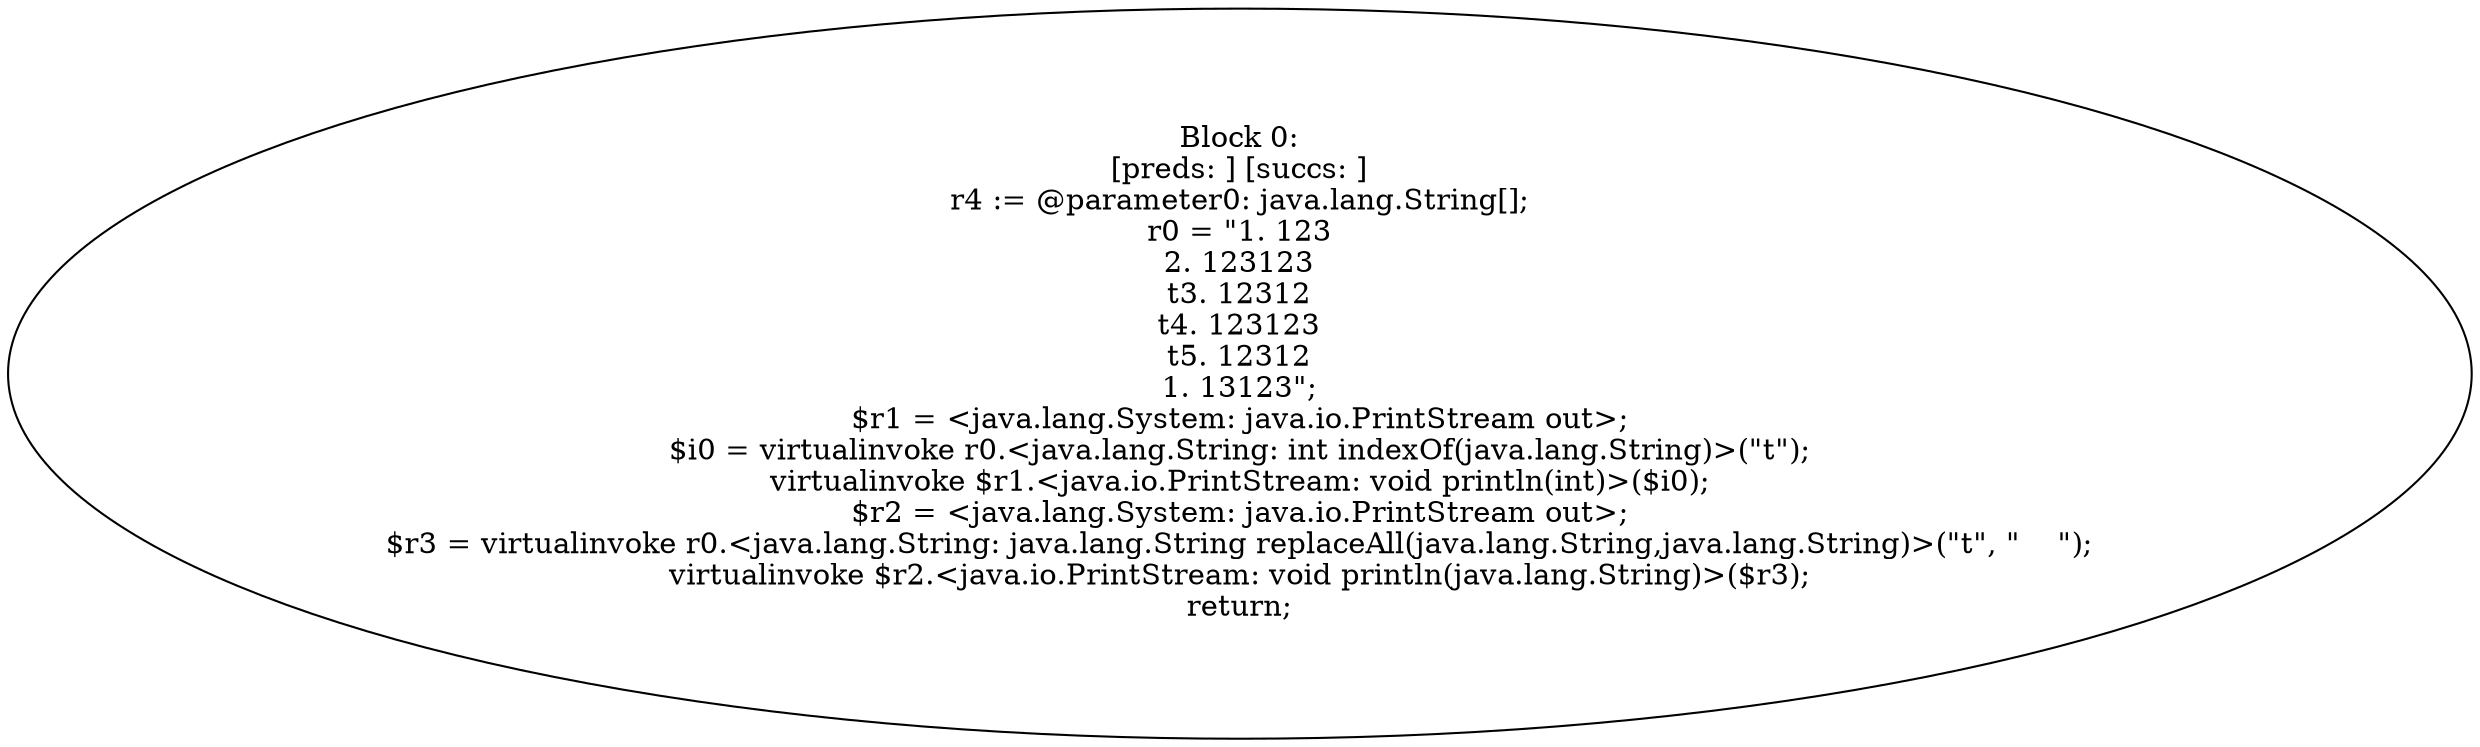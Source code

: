 digraph "unitGraph" {
    "Block 0:
[preds: ] [succs: ]
r4 := @parameter0: java.lang.String[];
r0 = \"1. 123\n2. 123123\n\t3. 12312\n\t4. 123123\n\t5. 12312\n1. 13123\";
$r1 = <java.lang.System: java.io.PrintStream out>;
$i0 = virtualinvoke r0.<java.lang.String: int indexOf(java.lang.String)>(\"\t\");
virtualinvoke $r1.<java.io.PrintStream: void println(int)>($i0);
$r2 = <java.lang.System: java.io.PrintStream out>;
$r3 = virtualinvoke r0.<java.lang.String: java.lang.String replaceAll(java.lang.String,java.lang.String)>(\"\t\", \"&nbsp;&nbsp;&nbsp;&nbsp;\");
virtualinvoke $r2.<java.io.PrintStream: void println(java.lang.String)>($r3);
return;
"
}

